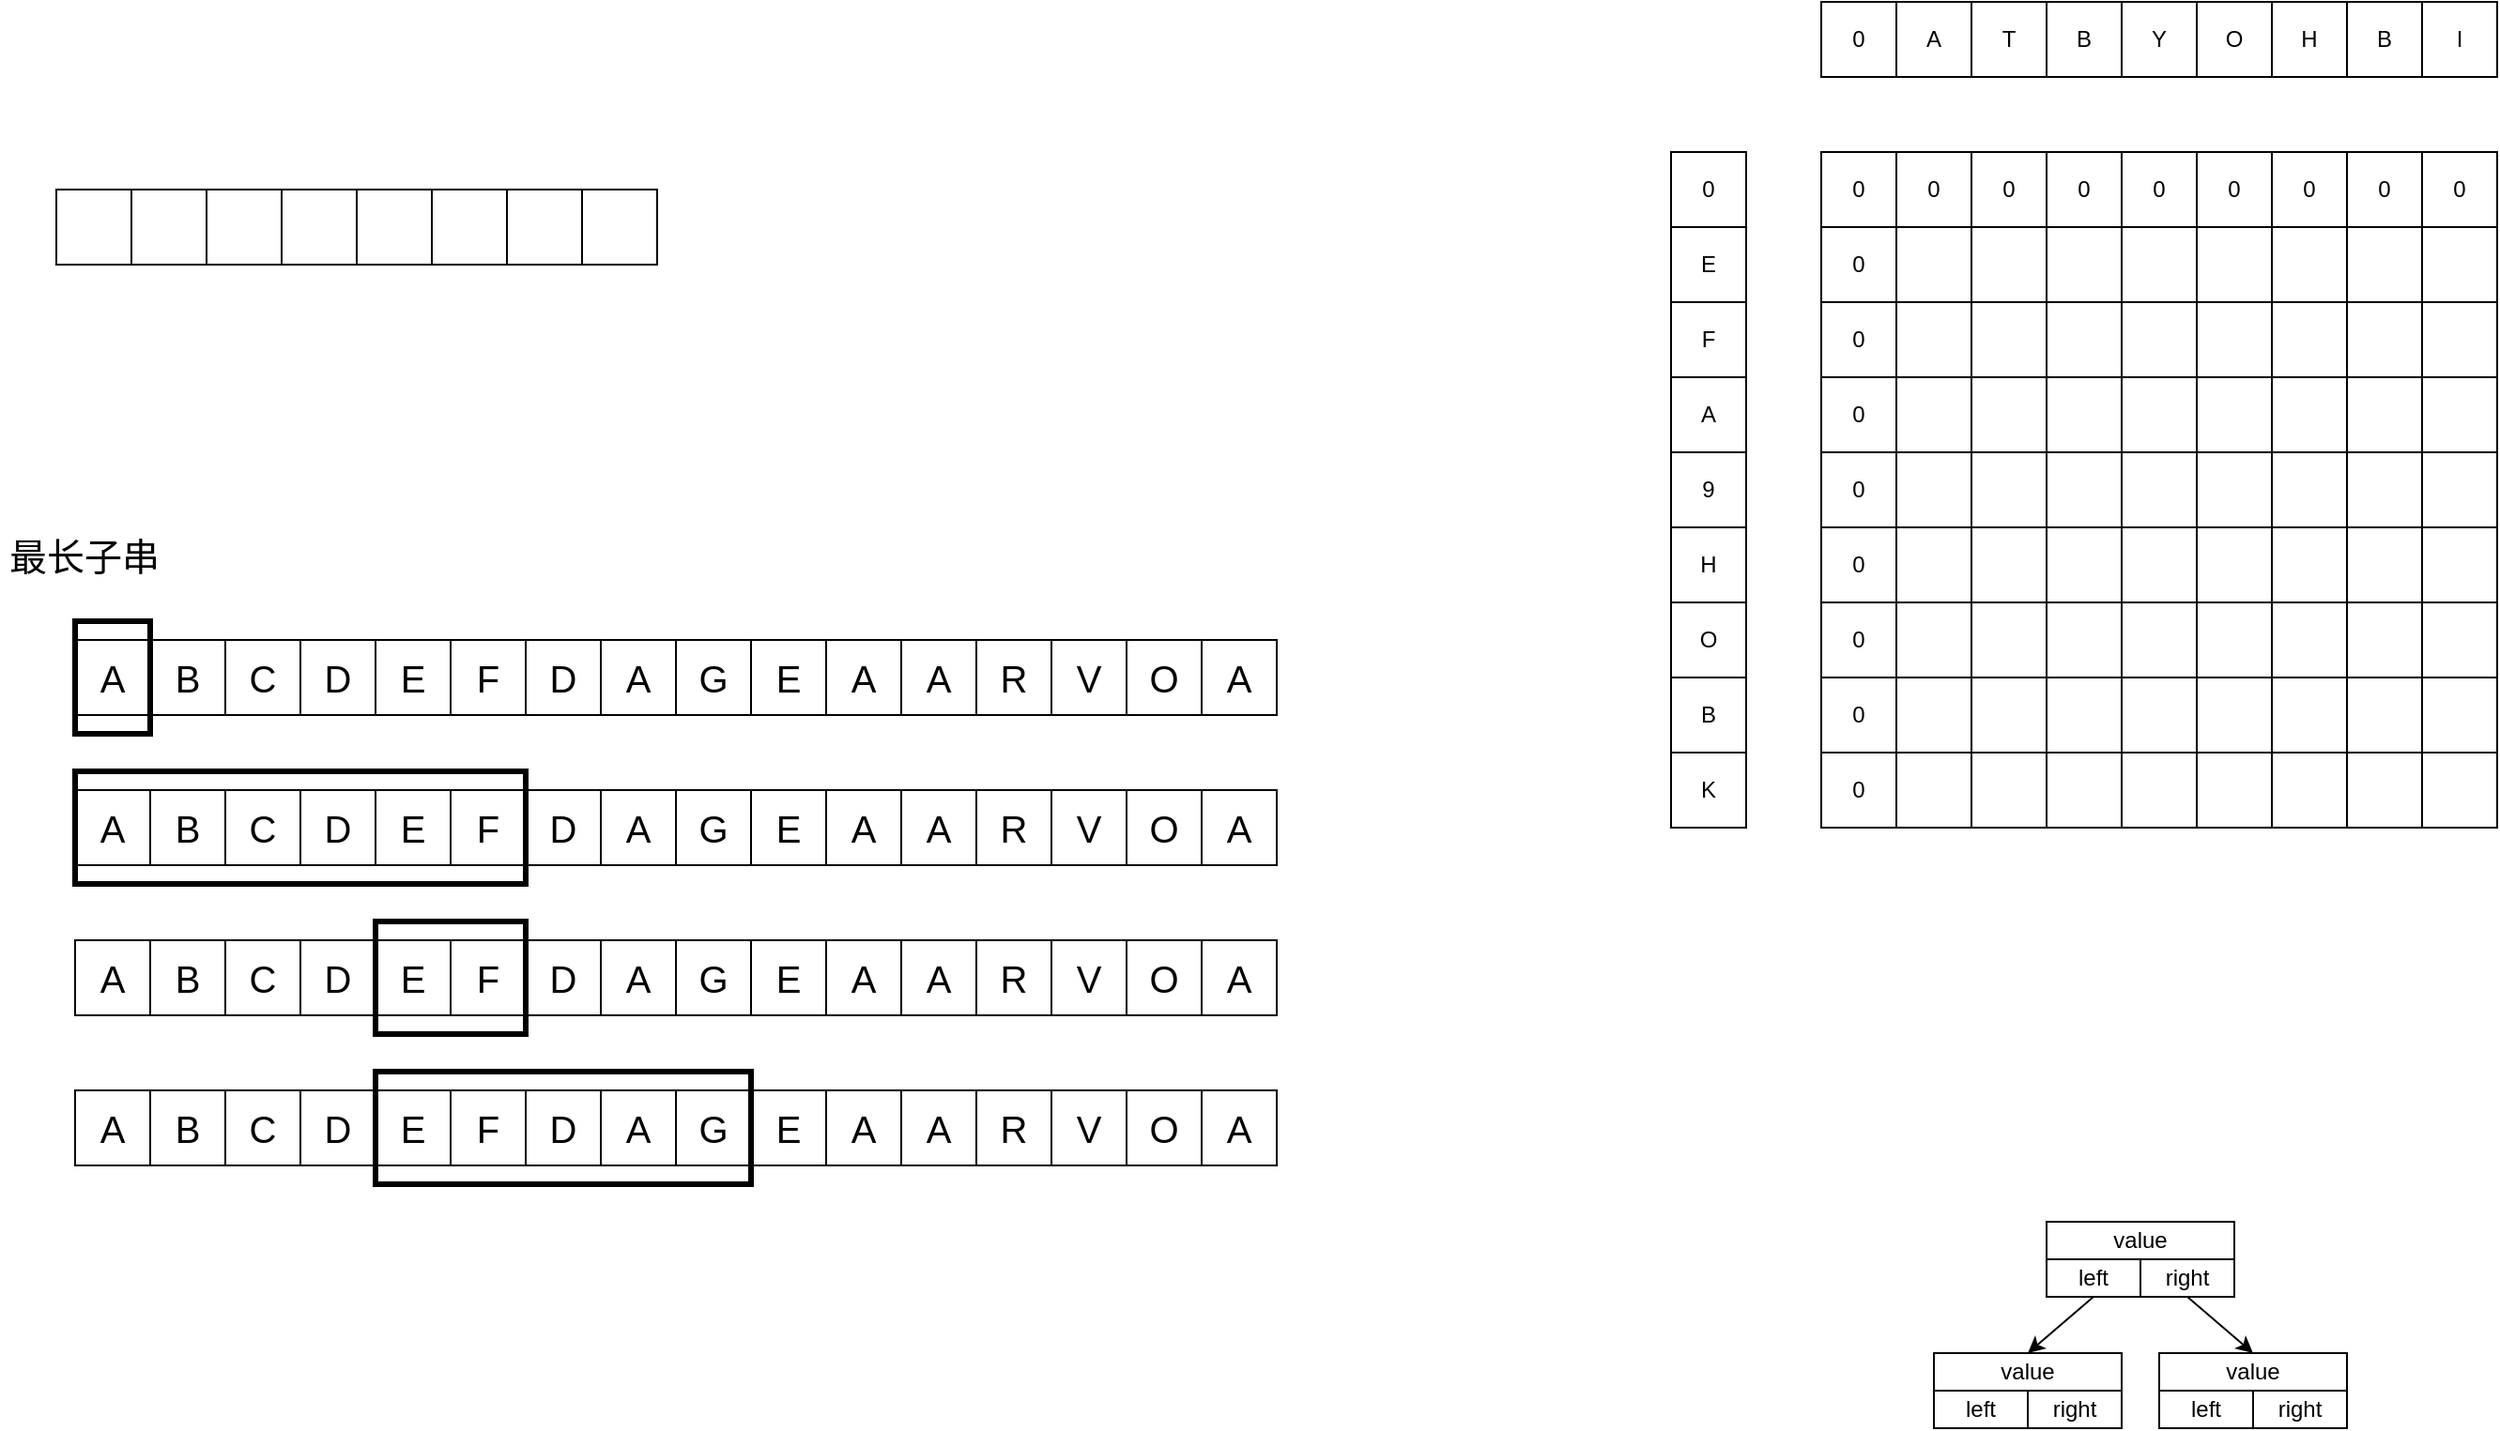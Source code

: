 <mxfile version="26.2.4">
  <diagram name="第 1 页" id="3titgzVjiqhGqrw3cSma">
    <mxGraphModel dx="347" dy="461" grid="1" gridSize="10" guides="1" tooltips="1" connect="1" arrows="1" fold="1" page="1" pageScale="1" pageWidth="827" pageHeight="1169" math="0" shadow="0">
      <root>
        <mxCell id="0" />
        <mxCell id="1" parent="0" />
        <mxCell id="JuDqGbbSawKdHC7prrvu-1" value="" style="rounded=0;whiteSpace=wrap;html=1;" parent="1" vertex="1">
          <mxGeometry x="80" y="200" width="40" height="40" as="geometry" />
        </mxCell>
        <mxCell id="JuDqGbbSawKdHC7prrvu-2" value="" style="rounded=0;whiteSpace=wrap;html=1;" parent="1" vertex="1">
          <mxGeometry x="120" y="200" width="40" height="40" as="geometry" />
        </mxCell>
        <mxCell id="JuDqGbbSawKdHC7prrvu-5" value="" style="rounded=0;whiteSpace=wrap;html=1;" parent="1" vertex="1">
          <mxGeometry x="160" y="200" width="40" height="40" as="geometry" />
        </mxCell>
        <mxCell id="JuDqGbbSawKdHC7prrvu-6" value="" style="rounded=0;whiteSpace=wrap;html=1;" parent="1" vertex="1">
          <mxGeometry x="200" y="200" width="40" height="40" as="geometry" />
        </mxCell>
        <mxCell id="JuDqGbbSawKdHC7prrvu-7" value="" style="rounded=0;whiteSpace=wrap;html=1;" parent="1" vertex="1">
          <mxGeometry x="240" y="200" width="40" height="40" as="geometry" />
        </mxCell>
        <mxCell id="JuDqGbbSawKdHC7prrvu-8" value="" style="rounded=0;whiteSpace=wrap;html=1;" parent="1" vertex="1">
          <mxGeometry x="280" y="200" width="40" height="40" as="geometry" />
        </mxCell>
        <mxCell id="JuDqGbbSawKdHC7prrvu-9" value="" style="rounded=0;whiteSpace=wrap;html=1;" parent="1" vertex="1">
          <mxGeometry x="320" y="200" width="40" height="40" as="geometry" />
        </mxCell>
        <mxCell id="JuDqGbbSawKdHC7prrvu-10" value="" style="rounded=0;whiteSpace=wrap;html=1;" parent="1" vertex="1">
          <mxGeometry x="360" y="200" width="40" height="40" as="geometry" />
        </mxCell>
        <mxCell id="JuDqGbbSawKdHC7prrvu-12" value="&lt;font style=&quot;font-size: 20px;&quot;&gt;A&lt;/font&gt;" style="rounded=0;whiteSpace=wrap;html=1;" parent="1" vertex="1">
          <mxGeometry x="90" y="440" width="40" height="40" as="geometry" />
        </mxCell>
        <mxCell id="JuDqGbbSawKdHC7prrvu-20" value="&lt;font style=&quot;font-size: 20px;&quot;&gt;最长子串&lt;/font&gt;" style="text;html=1;align=center;verticalAlign=middle;whiteSpace=wrap;rounded=0;" parent="1" vertex="1">
          <mxGeometry x="50" y="380" width="90" height="30" as="geometry" />
        </mxCell>
        <mxCell id="JuDqGbbSawKdHC7prrvu-21" value="&lt;font style=&quot;font-size: 20px;&quot;&gt;B&lt;/font&gt;" style="rounded=0;whiteSpace=wrap;html=1;" parent="1" vertex="1">
          <mxGeometry x="130" y="440" width="40" height="40" as="geometry" />
        </mxCell>
        <mxCell id="JuDqGbbSawKdHC7prrvu-22" value="&lt;font style=&quot;font-size: 20px;&quot;&gt;C&lt;/font&gt;" style="rounded=0;whiteSpace=wrap;html=1;" parent="1" vertex="1">
          <mxGeometry x="170" y="440" width="40" height="40" as="geometry" />
        </mxCell>
        <mxCell id="JuDqGbbSawKdHC7prrvu-23" value="&lt;font style=&quot;font-size: 20px;&quot;&gt;D&lt;/font&gt;" style="rounded=0;whiteSpace=wrap;html=1;" parent="1" vertex="1">
          <mxGeometry x="210" y="440" width="40" height="40" as="geometry" />
        </mxCell>
        <mxCell id="JuDqGbbSawKdHC7prrvu-24" value="&lt;font style=&quot;font-size: 20px;&quot;&gt;E&lt;/font&gt;" style="rounded=0;whiteSpace=wrap;html=1;" parent="1" vertex="1">
          <mxGeometry x="250" y="440" width="40" height="40" as="geometry" />
        </mxCell>
        <mxCell id="JuDqGbbSawKdHC7prrvu-25" value="&lt;font style=&quot;font-size: 20px;&quot;&gt;F&lt;/font&gt;" style="rounded=0;whiteSpace=wrap;html=1;" parent="1" vertex="1">
          <mxGeometry x="290" y="440" width="40" height="40" as="geometry" />
        </mxCell>
        <mxCell id="JuDqGbbSawKdHC7prrvu-26" value="&lt;font style=&quot;font-size: 20px;&quot;&gt;D&lt;/font&gt;" style="rounded=0;whiteSpace=wrap;html=1;" parent="1" vertex="1">
          <mxGeometry x="330" y="440" width="40" height="40" as="geometry" />
        </mxCell>
        <mxCell id="JuDqGbbSawKdHC7prrvu-27" value="&lt;font style=&quot;font-size: 20px;&quot;&gt;A&lt;/font&gt;" style="rounded=0;whiteSpace=wrap;html=1;" parent="1" vertex="1">
          <mxGeometry x="370" y="440" width="40" height="40" as="geometry" />
        </mxCell>
        <mxCell id="JuDqGbbSawKdHC7prrvu-28" value="&lt;font style=&quot;font-size: 20px;&quot;&gt;G&lt;/font&gt;" style="rounded=0;whiteSpace=wrap;html=1;" parent="1" vertex="1">
          <mxGeometry x="410" y="440" width="40" height="40" as="geometry" />
        </mxCell>
        <mxCell id="JuDqGbbSawKdHC7prrvu-29" value="&lt;font style=&quot;font-size: 20px;&quot;&gt;E&lt;/font&gt;" style="rounded=0;whiteSpace=wrap;html=1;" parent="1" vertex="1">
          <mxGeometry x="450" y="440" width="40" height="40" as="geometry" />
        </mxCell>
        <mxCell id="JuDqGbbSawKdHC7prrvu-30" value="&lt;font style=&quot;font-size: 20px;&quot;&gt;A&lt;/font&gt;" style="rounded=0;whiteSpace=wrap;html=1;" parent="1" vertex="1">
          <mxGeometry x="490" y="440" width="40" height="40" as="geometry" />
        </mxCell>
        <mxCell id="JuDqGbbSawKdHC7prrvu-31" value="&lt;font style=&quot;font-size: 20px;&quot;&gt;A&lt;/font&gt;" style="rounded=0;whiteSpace=wrap;html=1;" parent="1" vertex="1">
          <mxGeometry x="530" y="440" width="40" height="40" as="geometry" />
        </mxCell>
        <mxCell id="JuDqGbbSawKdHC7prrvu-32" value="&lt;font style=&quot;font-size: 20px;&quot;&gt;R&lt;/font&gt;" style="rounded=0;whiteSpace=wrap;html=1;" parent="1" vertex="1">
          <mxGeometry x="570" y="440" width="40" height="40" as="geometry" />
        </mxCell>
        <mxCell id="JuDqGbbSawKdHC7prrvu-33" value="&lt;font style=&quot;font-size: 20px;&quot;&gt;V&lt;/font&gt;" style="rounded=0;whiteSpace=wrap;html=1;" parent="1" vertex="1">
          <mxGeometry x="610" y="440" width="40" height="40" as="geometry" />
        </mxCell>
        <mxCell id="JuDqGbbSawKdHC7prrvu-34" value="&lt;font style=&quot;font-size: 20px;&quot;&gt;O&lt;/font&gt;" style="rounded=0;whiteSpace=wrap;html=1;" parent="1" vertex="1">
          <mxGeometry x="650" y="440" width="40" height="40" as="geometry" />
        </mxCell>
        <mxCell id="JuDqGbbSawKdHC7prrvu-35" value="&lt;font style=&quot;font-size: 20px;&quot;&gt;A&lt;/font&gt;" style="rounded=0;whiteSpace=wrap;html=1;" parent="1" vertex="1">
          <mxGeometry x="690" y="440" width="40" height="40" as="geometry" />
        </mxCell>
        <mxCell id="JuDqGbbSawKdHC7prrvu-11" value="" style="rounded=0;whiteSpace=wrap;html=1;fillColor=none;strokeWidth=3;" parent="1" vertex="1">
          <mxGeometry x="90" y="430" width="40" height="60" as="geometry" />
        </mxCell>
        <mxCell id="JuDqGbbSawKdHC7prrvu-53" value="&lt;font style=&quot;font-size: 20px;&quot;&gt;A&lt;/font&gt;" style="rounded=0;whiteSpace=wrap;html=1;" parent="1" vertex="1">
          <mxGeometry x="90" y="520" width="40" height="40" as="geometry" />
        </mxCell>
        <mxCell id="JuDqGbbSawKdHC7prrvu-54" value="&lt;font style=&quot;font-size: 20px;&quot;&gt;B&lt;/font&gt;" style="rounded=0;whiteSpace=wrap;html=1;" parent="1" vertex="1">
          <mxGeometry x="130" y="520" width="40" height="40" as="geometry" />
        </mxCell>
        <mxCell id="JuDqGbbSawKdHC7prrvu-55" value="&lt;font style=&quot;font-size: 20px;&quot;&gt;C&lt;/font&gt;" style="rounded=0;whiteSpace=wrap;html=1;" parent="1" vertex="1">
          <mxGeometry x="170" y="520" width="40" height="40" as="geometry" />
        </mxCell>
        <mxCell id="JuDqGbbSawKdHC7prrvu-56" value="&lt;font style=&quot;font-size: 20px;&quot;&gt;D&lt;/font&gt;" style="rounded=0;whiteSpace=wrap;html=1;" parent="1" vertex="1">
          <mxGeometry x="210" y="520" width="40" height="40" as="geometry" />
        </mxCell>
        <mxCell id="JuDqGbbSawKdHC7prrvu-57" value="&lt;font style=&quot;font-size: 20px;&quot;&gt;E&lt;/font&gt;" style="rounded=0;whiteSpace=wrap;html=1;" parent="1" vertex="1">
          <mxGeometry x="250" y="520" width="40" height="40" as="geometry" />
        </mxCell>
        <mxCell id="JuDqGbbSawKdHC7prrvu-58" value="&lt;font style=&quot;font-size: 20px;&quot;&gt;F&lt;/font&gt;" style="rounded=0;whiteSpace=wrap;html=1;" parent="1" vertex="1">
          <mxGeometry x="290" y="520" width="40" height="40" as="geometry" />
        </mxCell>
        <mxCell id="JuDqGbbSawKdHC7prrvu-59" value="&lt;font style=&quot;font-size: 20px;&quot;&gt;D&lt;/font&gt;" style="rounded=0;whiteSpace=wrap;html=1;" parent="1" vertex="1">
          <mxGeometry x="330" y="520" width="40" height="40" as="geometry" />
        </mxCell>
        <mxCell id="JuDqGbbSawKdHC7prrvu-60" value="&lt;font style=&quot;font-size: 20px;&quot;&gt;A&lt;/font&gt;" style="rounded=0;whiteSpace=wrap;html=1;" parent="1" vertex="1">
          <mxGeometry x="370" y="520" width="40" height="40" as="geometry" />
        </mxCell>
        <mxCell id="JuDqGbbSawKdHC7prrvu-61" value="&lt;font style=&quot;font-size: 20px;&quot;&gt;G&lt;/font&gt;" style="rounded=0;whiteSpace=wrap;html=1;" parent="1" vertex="1">
          <mxGeometry x="410" y="520" width="40" height="40" as="geometry" />
        </mxCell>
        <mxCell id="JuDqGbbSawKdHC7prrvu-62" value="&lt;font style=&quot;font-size: 20px;&quot;&gt;E&lt;/font&gt;" style="rounded=0;whiteSpace=wrap;html=1;" parent="1" vertex="1">
          <mxGeometry x="450" y="520" width="40" height="40" as="geometry" />
        </mxCell>
        <mxCell id="JuDqGbbSawKdHC7prrvu-63" value="&lt;font style=&quot;font-size: 20px;&quot;&gt;A&lt;/font&gt;" style="rounded=0;whiteSpace=wrap;html=1;" parent="1" vertex="1">
          <mxGeometry x="490" y="520" width="40" height="40" as="geometry" />
        </mxCell>
        <mxCell id="JuDqGbbSawKdHC7prrvu-64" value="&lt;font style=&quot;font-size: 20px;&quot;&gt;A&lt;/font&gt;" style="rounded=0;whiteSpace=wrap;html=1;" parent="1" vertex="1">
          <mxGeometry x="530" y="520" width="40" height="40" as="geometry" />
        </mxCell>
        <mxCell id="JuDqGbbSawKdHC7prrvu-65" value="&lt;font style=&quot;font-size: 20px;&quot;&gt;R&lt;/font&gt;" style="rounded=0;whiteSpace=wrap;html=1;" parent="1" vertex="1">
          <mxGeometry x="570" y="520" width="40" height="40" as="geometry" />
        </mxCell>
        <mxCell id="JuDqGbbSawKdHC7prrvu-66" value="&lt;font style=&quot;font-size: 20px;&quot;&gt;V&lt;/font&gt;" style="rounded=0;whiteSpace=wrap;html=1;" parent="1" vertex="1">
          <mxGeometry x="610" y="520" width="40" height="40" as="geometry" />
        </mxCell>
        <mxCell id="JuDqGbbSawKdHC7prrvu-67" value="&lt;font style=&quot;font-size: 20px;&quot;&gt;O&lt;/font&gt;" style="rounded=0;whiteSpace=wrap;html=1;" parent="1" vertex="1">
          <mxGeometry x="650" y="520" width="40" height="40" as="geometry" />
        </mxCell>
        <mxCell id="JuDqGbbSawKdHC7prrvu-68" value="&lt;font style=&quot;font-size: 20px;&quot;&gt;A&lt;/font&gt;" style="rounded=0;whiteSpace=wrap;html=1;" parent="1" vertex="1">
          <mxGeometry x="690" y="520" width="40" height="40" as="geometry" />
        </mxCell>
        <mxCell id="JuDqGbbSawKdHC7prrvu-69" value="" style="rounded=0;whiteSpace=wrap;html=1;fillColor=none;strokeWidth=3;" parent="1" vertex="1">
          <mxGeometry x="90" y="510" width="240" height="60" as="geometry" />
        </mxCell>
        <mxCell id="JuDqGbbSawKdHC7prrvu-71" value="&lt;font style=&quot;font-size: 20px;&quot;&gt;A&lt;/font&gt;" style="rounded=0;whiteSpace=wrap;html=1;" parent="1" vertex="1">
          <mxGeometry x="90" y="600" width="40" height="40" as="geometry" />
        </mxCell>
        <mxCell id="JuDqGbbSawKdHC7prrvu-72" value="&lt;font style=&quot;font-size: 20px;&quot;&gt;B&lt;/font&gt;" style="rounded=0;whiteSpace=wrap;html=1;" parent="1" vertex="1">
          <mxGeometry x="130" y="600" width="40" height="40" as="geometry" />
        </mxCell>
        <mxCell id="JuDqGbbSawKdHC7prrvu-73" value="&lt;font style=&quot;font-size: 20px;&quot;&gt;C&lt;/font&gt;" style="rounded=0;whiteSpace=wrap;html=1;" parent="1" vertex="1">
          <mxGeometry x="170" y="600" width="40" height="40" as="geometry" />
        </mxCell>
        <mxCell id="JuDqGbbSawKdHC7prrvu-74" value="&lt;font style=&quot;font-size: 20px;&quot;&gt;D&lt;/font&gt;" style="rounded=0;whiteSpace=wrap;html=1;" parent="1" vertex="1">
          <mxGeometry x="210" y="600" width="40" height="40" as="geometry" />
        </mxCell>
        <mxCell id="JuDqGbbSawKdHC7prrvu-75" value="&lt;font style=&quot;font-size: 20px;&quot;&gt;E&lt;/font&gt;" style="rounded=0;whiteSpace=wrap;html=1;" parent="1" vertex="1">
          <mxGeometry x="250" y="600" width="40" height="40" as="geometry" />
        </mxCell>
        <mxCell id="JuDqGbbSawKdHC7prrvu-76" value="&lt;font style=&quot;font-size: 20px;&quot;&gt;F&lt;/font&gt;" style="rounded=0;whiteSpace=wrap;html=1;" parent="1" vertex="1">
          <mxGeometry x="290" y="600" width="40" height="40" as="geometry" />
        </mxCell>
        <mxCell id="JuDqGbbSawKdHC7prrvu-77" value="&lt;font style=&quot;font-size: 20px;&quot;&gt;D&lt;/font&gt;" style="rounded=0;whiteSpace=wrap;html=1;" parent="1" vertex="1">
          <mxGeometry x="330" y="600" width="40" height="40" as="geometry" />
        </mxCell>
        <mxCell id="JuDqGbbSawKdHC7prrvu-78" value="&lt;font style=&quot;font-size: 20px;&quot;&gt;A&lt;/font&gt;" style="rounded=0;whiteSpace=wrap;html=1;" parent="1" vertex="1">
          <mxGeometry x="370" y="600" width="40" height="40" as="geometry" />
        </mxCell>
        <mxCell id="JuDqGbbSawKdHC7prrvu-79" value="&lt;font style=&quot;font-size: 20px;&quot;&gt;G&lt;/font&gt;" style="rounded=0;whiteSpace=wrap;html=1;" parent="1" vertex="1">
          <mxGeometry x="410" y="600" width="40" height="40" as="geometry" />
        </mxCell>
        <mxCell id="JuDqGbbSawKdHC7prrvu-80" value="&lt;font style=&quot;font-size: 20px;&quot;&gt;E&lt;/font&gt;" style="rounded=0;whiteSpace=wrap;html=1;" parent="1" vertex="1">
          <mxGeometry x="450" y="600" width="40" height="40" as="geometry" />
        </mxCell>
        <mxCell id="JuDqGbbSawKdHC7prrvu-81" value="&lt;font style=&quot;font-size: 20px;&quot;&gt;A&lt;/font&gt;" style="rounded=0;whiteSpace=wrap;html=1;" parent="1" vertex="1">
          <mxGeometry x="490" y="600" width="40" height="40" as="geometry" />
        </mxCell>
        <mxCell id="JuDqGbbSawKdHC7prrvu-82" value="&lt;font style=&quot;font-size: 20px;&quot;&gt;A&lt;/font&gt;" style="rounded=0;whiteSpace=wrap;html=1;" parent="1" vertex="1">
          <mxGeometry x="530" y="600" width="40" height="40" as="geometry" />
        </mxCell>
        <mxCell id="JuDqGbbSawKdHC7prrvu-83" value="&lt;font style=&quot;font-size: 20px;&quot;&gt;R&lt;/font&gt;" style="rounded=0;whiteSpace=wrap;html=1;" parent="1" vertex="1">
          <mxGeometry x="570" y="600" width="40" height="40" as="geometry" />
        </mxCell>
        <mxCell id="JuDqGbbSawKdHC7prrvu-84" value="&lt;font style=&quot;font-size: 20px;&quot;&gt;V&lt;/font&gt;" style="rounded=0;whiteSpace=wrap;html=1;" parent="1" vertex="1">
          <mxGeometry x="610" y="600" width="40" height="40" as="geometry" />
        </mxCell>
        <mxCell id="JuDqGbbSawKdHC7prrvu-85" value="&lt;font style=&quot;font-size: 20px;&quot;&gt;O&lt;/font&gt;" style="rounded=0;whiteSpace=wrap;html=1;" parent="1" vertex="1">
          <mxGeometry x="650" y="600" width="40" height="40" as="geometry" />
        </mxCell>
        <mxCell id="JuDqGbbSawKdHC7prrvu-86" value="&lt;font style=&quot;font-size: 20px;&quot;&gt;A&lt;/font&gt;" style="rounded=0;whiteSpace=wrap;html=1;" parent="1" vertex="1">
          <mxGeometry x="690" y="600" width="40" height="40" as="geometry" />
        </mxCell>
        <mxCell id="JuDqGbbSawKdHC7prrvu-87" value="" style="rounded=0;whiteSpace=wrap;html=1;fillColor=none;strokeWidth=3;" parent="1" vertex="1">
          <mxGeometry x="250" y="590" width="80" height="60" as="geometry" />
        </mxCell>
        <mxCell id="JuDqGbbSawKdHC7prrvu-88" value="&lt;font style=&quot;font-size: 20px;&quot;&gt;A&lt;/font&gt;" style="rounded=0;whiteSpace=wrap;html=1;" parent="1" vertex="1">
          <mxGeometry x="90" y="680" width="40" height="40" as="geometry" />
        </mxCell>
        <mxCell id="JuDqGbbSawKdHC7prrvu-89" value="&lt;font style=&quot;font-size: 20px;&quot;&gt;B&lt;/font&gt;" style="rounded=0;whiteSpace=wrap;html=1;" parent="1" vertex="1">
          <mxGeometry x="130" y="680" width="40" height="40" as="geometry" />
        </mxCell>
        <mxCell id="JuDqGbbSawKdHC7prrvu-90" value="&lt;font style=&quot;font-size: 20px;&quot;&gt;C&lt;/font&gt;" style="rounded=0;whiteSpace=wrap;html=1;" parent="1" vertex="1">
          <mxGeometry x="170" y="680" width="40" height="40" as="geometry" />
        </mxCell>
        <mxCell id="JuDqGbbSawKdHC7prrvu-91" value="&lt;font style=&quot;font-size: 20px;&quot;&gt;D&lt;/font&gt;" style="rounded=0;whiteSpace=wrap;html=1;" parent="1" vertex="1">
          <mxGeometry x="210" y="680" width="40" height="40" as="geometry" />
        </mxCell>
        <mxCell id="JuDqGbbSawKdHC7prrvu-92" value="&lt;font style=&quot;font-size: 20px;&quot;&gt;E&lt;/font&gt;" style="rounded=0;whiteSpace=wrap;html=1;" parent="1" vertex="1">
          <mxGeometry x="250" y="680" width="40" height="40" as="geometry" />
        </mxCell>
        <mxCell id="JuDqGbbSawKdHC7prrvu-93" value="&lt;font style=&quot;font-size: 20px;&quot;&gt;F&lt;/font&gt;" style="rounded=0;whiteSpace=wrap;html=1;" parent="1" vertex="1">
          <mxGeometry x="290" y="680" width="40" height="40" as="geometry" />
        </mxCell>
        <mxCell id="JuDqGbbSawKdHC7prrvu-94" value="&lt;font style=&quot;font-size: 20px;&quot;&gt;D&lt;/font&gt;" style="rounded=0;whiteSpace=wrap;html=1;" parent="1" vertex="1">
          <mxGeometry x="330" y="680" width="40" height="40" as="geometry" />
        </mxCell>
        <mxCell id="JuDqGbbSawKdHC7prrvu-95" value="&lt;font style=&quot;font-size: 20px;&quot;&gt;A&lt;/font&gt;" style="rounded=0;whiteSpace=wrap;html=1;" parent="1" vertex="1">
          <mxGeometry x="370" y="680" width="40" height="40" as="geometry" />
        </mxCell>
        <mxCell id="JuDqGbbSawKdHC7prrvu-96" value="&lt;font style=&quot;font-size: 20px;&quot;&gt;G&lt;/font&gt;" style="rounded=0;whiteSpace=wrap;html=1;" parent="1" vertex="1">
          <mxGeometry x="410" y="680" width="40" height="40" as="geometry" />
        </mxCell>
        <mxCell id="JuDqGbbSawKdHC7prrvu-97" value="&lt;font style=&quot;font-size: 20px;&quot;&gt;E&lt;/font&gt;" style="rounded=0;whiteSpace=wrap;html=1;" parent="1" vertex="1">
          <mxGeometry x="450" y="680" width="40" height="40" as="geometry" />
        </mxCell>
        <mxCell id="JuDqGbbSawKdHC7prrvu-98" value="&lt;font style=&quot;font-size: 20px;&quot;&gt;A&lt;/font&gt;" style="rounded=0;whiteSpace=wrap;html=1;" parent="1" vertex="1">
          <mxGeometry x="490" y="680" width="40" height="40" as="geometry" />
        </mxCell>
        <mxCell id="JuDqGbbSawKdHC7prrvu-99" value="&lt;font style=&quot;font-size: 20px;&quot;&gt;A&lt;/font&gt;" style="rounded=0;whiteSpace=wrap;html=1;" parent="1" vertex="1">
          <mxGeometry x="530" y="680" width="40" height="40" as="geometry" />
        </mxCell>
        <mxCell id="JuDqGbbSawKdHC7prrvu-100" value="&lt;font style=&quot;font-size: 20px;&quot;&gt;R&lt;/font&gt;" style="rounded=0;whiteSpace=wrap;html=1;" parent="1" vertex="1">
          <mxGeometry x="570" y="680" width="40" height="40" as="geometry" />
        </mxCell>
        <mxCell id="JuDqGbbSawKdHC7prrvu-101" value="&lt;font style=&quot;font-size: 20px;&quot;&gt;V&lt;/font&gt;" style="rounded=0;whiteSpace=wrap;html=1;" parent="1" vertex="1">
          <mxGeometry x="610" y="680" width="40" height="40" as="geometry" />
        </mxCell>
        <mxCell id="JuDqGbbSawKdHC7prrvu-102" value="&lt;font style=&quot;font-size: 20px;&quot;&gt;O&lt;/font&gt;" style="rounded=0;whiteSpace=wrap;html=1;" parent="1" vertex="1">
          <mxGeometry x="650" y="680" width="40" height="40" as="geometry" />
        </mxCell>
        <mxCell id="JuDqGbbSawKdHC7prrvu-103" value="&lt;font style=&quot;font-size: 20px;&quot;&gt;A&lt;/font&gt;" style="rounded=0;whiteSpace=wrap;html=1;" parent="1" vertex="1">
          <mxGeometry x="690" y="680" width="40" height="40" as="geometry" />
        </mxCell>
        <mxCell id="JuDqGbbSawKdHC7prrvu-104" value="" style="rounded=0;whiteSpace=wrap;html=1;fillColor=none;strokeWidth=3;" parent="1" vertex="1">
          <mxGeometry x="250" y="670" width="200" height="60" as="geometry" />
        </mxCell>
        <mxCell id="JuDqGbbSawKdHC7prrvu-105" value="0" style="rounded=0;whiteSpace=wrap;html=1;" parent="1" vertex="1">
          <mxGeometry x="1020" y="180" width="40" height="40" as="geometry" />
        </mxCell>
        <mxCell id="JuDqGbbSawKdHC7prrvu-106" value="0" style="rounded=0;whiteSpace=wrap;html=1;" parent="1" vertex="1">
          <mxGeometry x="1060" y="180" width="40" height="40" as="geometry" />
        </mxCell>
        <mxCell id="JuDqGbbSawKdHC7prrvu-107" value="0" style="rounded=0;whiteSpace=wrap;html=1;" parent="1" vertex="1">
          <mxGeometry x="1100" y="180" width="40" height="40" as="geometry" />
        </mxCell>
        <mxCell id="JuDqGbbSawKdHC7prrvu-108" value="0" style="rounded=0;whiteSpace=wrap;html=1;" parent="1" vertex="1">
          <mxGeometry x="1140" y="180" width="40" height="40" as="geometry" />
        </mxCell>
        <mxCell id="JuDqGbbSawKdHC7prrvu-109" value="0" style="rounded=0;whiteSpace=wrap;html=1;" parent="1" vertex="1">
          <mxGeometry x="1180" y="180" width="40" height="40" as="geometry" />
        </mxCell>
        <mxCell id="JuDqGbbSawKdHC7prrvu-110" value="0" style="rounded=0;whiteSpace=wrap;html=1;" parent="1" vertex="1">
          <mxGeometry x="1220" y="180" width="40" height="40" as="geometry" />
        </mxCell>
        <mxCell id="JuDqGbbSawKdHC7prrvu-111" value="0" style="rounded=0;whiteSpace=wrap;html=1;" parent="1" vertex="1">
          <mxGeometry x="1260" y="180" width="40" height="40" as="geometry" />
        </mxCell>
        <mxCell id="JuDqGbbSawKdHC7prrvu-112" value="0" style="rounded=0;whiteSpace=wrap;html=1;" parent="1" vertex="1">
          <mxGeometry x="1300" y="180" width="40" height="40" as="geometry" />
        </mxCell>
        <mxCell id="JuDqGbbSawKdHC7prrvu-113" value="0" style="rounded=0;whiteSpace=wrap;html=1;" parent="1" vertex="1">
          <mxGeometry x="1020" y="220" width="40" height="40" as="geometry" />
        </mxCell>
        <mxCell id="JuDqGbbSawKdHC7prrvu-114" value="" style="rounded=0;whiteSpace=wrap;html=1;" parent="1" vertex="1">
          <mxGeometry x="1060" y="220" width="40" height="40" as="geometry" />
        </mxCell>
        <mxCell id="JuDqGbbSawKdHC7prrvu-115" value="" style="rounded=0;whiteSpace=wrap;html=1;" parent="1" vertex="1">
          <mxGeometry x="1100" y="220" width="40" height="40" as="geometry" />
        </mxCell>
        <mxCell id="JuDqGbbSawKdHC7prrvu-116" value="" style="rounded=0;whiteSpace=wrap;html=1;" parent="1" vertex="1">
          <mxGeometry x="1140" y="220" width="40" height="40" as="geometry" />
        </mxCell>
        <mxCell id="JuDqGbbSawKdHC7prrvu-117" value="" style="rounded=0;whiteSpace=wrap;html=1;" parent="1" vertex="1">
          <mxGeometry x="1180" y="220" width="40" height="40" as="geometry" />
        </mxCell>
        <mxCell id="JuDqGbbSawKdHC7prrvu-118" value="" style="rounded=0;whiteSpace=wrap;html=1;" parent="1" vertex="1">
          <mxGeometry x="1220" y="220" width="40" height="40" as="geometry" />
        </mxCell>
        <mxCell id="JuDqGbbSawKdHC7prrvu-119" value="" style="rounded=0;whiteSpace=wrap;html=1;" parent="1" vertex="1">
          <mxGeometry x="1260" y="220" width="40" height="40" as="geometry" />
        </mxCell>
        <mxCell id="JuDqGbbSawKdHC7prrvu-120" value="" style="rounded=0;whiteSpace=wrap;html=1;" parent="1" vertex="1">
          <mxGeometry x="1300" y="220" width="40" height="40" as="geometry" />
        </mxCell>
        <mxCell id="JuDqGbbSawKdHC7prrvu-121" value="0" style="rounded=0;whiteSpace=wrap;html=1;" parent="1" vertex="1">
          <mxGeometry x="1020" y="260" width="40" height="40" as="geometry" />
        </mxCell>
        <mxCell id="JuDqGbbSawKdHC7prrvu-122" value="" style="rounded=0;whiteSpace=wrap;html=1;" parent="1" vertex="1">
          <mxGeometry x="1060" y="260" width="40" height="40" as="geometry" />
        </mxCell>
        <mxCell id="JuDqGbbSawKdHC7prrvu-123" value="" style="rounded=0;whiteSpace=wrap;html=1;" parent="1" vertex="1">
          <mxGeometry x="1100" y="260" width="40" height="40" as="geometry" />
        </mxCell>
        <mxCell id="JuDqGbbSawKdHC7prrvu-124" value="" style="rounded=0;whiteSpace=wrap;html=1;" parent="1" vertex="1">
          <mxGeometry x="1140" y="260" width="40" height="40" as="geometry" />
        </mxCell>
        <mxCell id="JuDqGbbSawKdHC7prrvu-125" value="" style="rounded=0;whiteSpace=wrap;html=1;" parent="1" vertex="1">
          <mxGeometry x="1180" y="260" width="40" height="40" as="geometry" />
        </mxCell>
        <mxCell id="JuDqGbbSawKdHC7prrvu-126" value="" style="rounded=0;whiteSpace=wrap;html=1;" parent="1" vertex="1">
          <mxGeometry x="1220" y="260" width="40" height="40" as="geometry" />
        </mxCell>
        <mxCell id="JuDqGbbSawKdHC7prrvu-127" value="" style="rounded=0;whiteSpace=wrap;html=1;" parent="1" vertex="1">
          <mxGeometry x="1260" y="260" width="40" height="40" as="geometry" />
        </mxCell>
        <mxCell id="JuDqGbbSawKdHC7prrvu-128" value="" style="rounded=0;whiteSpace=wrap;html=1;" parent="1" vertex="1">
          <mxGeometry x="1300" y="260" width="40" height="40" as="geometry" />
        </mxCell>
        <mxCell id="JuDqGbbSawKdHC7prrvu-129" value="0" style="rounded=0;whiteSpace=wrap;html=1;" parent="1" vertex="1">
          <mxGeometry x="1020" y="300" width="40" height="40" as="geometry" />
        </mxCell>
        <mxCell id="JuDqGbbSawKdHC7prrvu-130" value="" style="rounded=0;whiteSpace=wrap;html=1;" parent="1" vertex="1">
          <mxGeometry x="1060" y="300" width="40" height="40" as="geometry" />
        </mxCell>
        <mxCell id="JuDqGbbSawKdHC7prrvu-131" value="" style="rounded=0;whiteSpace=wrap;html=1;" parent="1" vertex="1">
          <mxGeometry x="1100" y="300" width="40" height="40" as="geometry" />
        </mxCell>
        <mxCell id="JuDqGbbSawKdHC7prrvu-132" value="" style="rounded=0;whiteSpace=wrap;html=1;" parent="1" vertex="1">
          <mxGeometry x="1140" y="300" width="40" height="40" as="geometry" />
        </mxCell>
        <mxCell id="JuDqGbbSawKdHC7prrvu-133" value="" style="rounded=0;whiteSpace=wrap;html=1;" parent="1" vertex="1">
          <mxGeometry x="1180" y="300" width="40" height="40" as="geometry" />
        </mxCell>
        <mxCell id="JuDqGbbSawKdHC7prrvu-134" value="" style="rounded=0;whiteSpace=wrap;html=1;" parent="1" vertex="1">
          <mxGeometry x="1220" y="300" width="40" height="40" as="geometry" />
        </mxCell>
        <mxCell id="JuDqGbbSawKdHC7prrvu-135" value="" style="rounded=0;whiteSpace=wrap;html=1;" parent="1" vertex="1">
          <mxGeometry x="1260" y="300" width="40" height="40" as="geometry" />
        </mxCell>
        <mxCell id="JuDqGbbSawKdHC7prrvu-136" value="" style="rounded=0;whiteSpace=wrap;html=1;" parent="1" vertex="1">
          <mxGeometry x="1300" y="300" width="40" height="40" as="geometry" />
        </mxCell>
        <mxCell id="JuDqGbbSawKdHC7prrvu-137" value="0" style="rounded=0;whiteSpace=wrap;html=1;" parent="1" vertex="1">
          <mxGeometry x="1020" y="340" width="40" height="40" as="geometry" />
        </mxCell>
        <mxCell id="JuDqGbbSawKdHC7prrvu-138" value="" style="rounded=0;whiteSpace=wrap;html=1;" parent="1" vertex="1">
          <mxGeometry x="1060" y="340" width="40" height="40" as="geometry" />
        </mxCell>
        <mxCell id="JuDqGbbSawKdHC7prrvu-139" value="" style="rounded=0;whiteSpace=wrap;html=1;" parent="1" vertex="1">
          <mxGeometry x="1100" y="340" width="40" height="40" as="geometry" />
        </mxCell>
        <mxCell id="JuDqGbbSawKdHC7prrvu-140" value="" style="rounded=0;whiteSpace=wrap;html=1;" parent="1" vertex="1">
          <mxGeometry x="1140" y="340" width="40" height="40" as="geometry" />
        </mxCell>
        <mxCell id="JuDqGbbSawKdHC7prrvu-141" value="" style="rounded=0;whiteSpace=wrap;html=1;" parent="1" vertex="1">
          <mxGeometry x="1180" y="340" width="40" height="40" as="geometry" />
        </mxCell>
        <mxCell id="JuDqGbbSawKdHC7prrvu-142" value="" style="rounded=0;whiteSpace=wrap;html=1;" parent="1" vertex="1">
          <mxGeometry x="1220" y="340" width="40" height="40" as="geometry" />
        </mxCell>
        <mxCell id="JuDqGbbSawKdHC7prrvu-143" value="" style="rounded=0;whiteSpace=wrap;html=1;" parent="1" vertex="1">
          <mxGeometry x="1260" y="340" width="40" height="40" as="geometry" />
        </mxCell>
        <mxCell id="JuDqGbbSawKdHC7prrvu-144" value="" style="rounded=0;whiteSpace=wrap;html=1;" parent="1" vertex="1">
          <mxGeometry x="1300" y="340" width="40" height="40" as="geometry" />
        </mxCell>
        <mxCell id="JuDqGbbSawKdHC7prrvu-145" value="0" style="rounded=0;whiteSpace=wrap;html=1;" parent="1" vertex="1">
          <mxGeometry x="1020" y="380" width="40" height="40" as="geometry" />
        </mxCell>
        <mxCell id="JuDqGbbSawKdHC7prrvu-146" value="" style="rounded=0;whiteSpace=wrap;html=1;" parent="1" vertex="1">
          <mxGeometry x="1060" y="380" width="40" height="40" as="geometry" />
        </mxCell>
        <mxCell id="JuDqGbbSawKdHC7prrvu-147" value="" style="rounded=0;whiteSpace=wrap;html=1;" parent="1" vertex="1">
          <mxGeometry x="1100" y="380" width="40" height="40" as="geometry" />
        </mxCell>
        <mxCell id="JuDqGbbSawKdHC7prrvu-148" value="" style="rounded=0;whiteSpace=wrap;html=1;" parent="1" vertex="1">
          <mxGeometry x="1140" y="380" width="40" height="40" as="geometry" />
        </mxCell>
        <mxCell id="JuDqGbbSawKdHC7prrvu-149" value="" style="rounded=0;whiteSpace=wrap;html=1;" parent="1" vertex="1">
          <mxGeometry x="1180" y="380" width="40" height="40" as="geometry" />
        </mxCell>
        <mxCell id="JuDqGbbSawKdHC7prrvu-150" value="" style="rounded=0;whiteSpace=wrap;html=1;" parent="1" vertex="1">
          <mxGeometry x="1220" y="380" width="40" height="40" as="geometry" />
        </mxCell>
        <mxCell id="JuDqGbbSawKdHC7prrvu-151" value="" style="rounded=0;whiteSpace=wrap;html=1;" parent="1" vertex="1">
          <mxGeometry x="1260" y="380" width="40" height="40" as="geometry" />
        </mxCell>
        <mxCell id="JuDqGbbSawKdHC7prrvu-152" value="" style="rounded=0;whiteSpace=wrap;html=1;" parent="1" vertex="1">
          <mxGeometry x="1300" y="380" width="40" height="40" as="geometry" />
        </mxCell>
        <mxCell id="JuDqGbbSawKdHC7prrvu-153" value="0" style="rounded=0;whiteSpace=wrap;html=1;" parent="1" vertex="1">
          <mxGeometry x="1020" y="420" width="40" height="40" as="geometry" />
        </mxCell>
        <mxCell id="JuDqGbbSawKdHC7prrvu-154" value="" style="rounded=0;whiteSpace=wrap;html=1;" parent="1" vertex="1">
          <mxGeometry x="1060" y="420" width="40" height="40" as="geometry" />
        </mxCell>
        <mxCell id="JuDqGbbSawKdHC7prrvu-155" value="" style="rounded=0;whiteSpace=wrap;html=1;" parent="1" vertex="1">
          <mxGeometry x="1100" y="420" width="40" height="40" as="geometry" />
        </mxCell>
        <mxCell id="JuDqGbbSawKdHC7prrvu-156" value="" style="rounded=0;whiteSpace=wrap;html=1;" parent="1" vertex="1">
          <mxGeometry x="1140" y="420" width="40" height="40" as="geometry" />
        </mxCell>
        <mxCell id="JuDqGbbSawKdHC7prrvu-157" value="" style="rounded=0;whiteSpace=wrap;html=1;" parent="1" vertex="1">
          <mxGeometry x="1180" y="420" width="40" height="40" as="geometry" />
        </mxCell>
        <mxCell id="JuDqGbbSawKdHC7prrvu-158" value="" style="rounded=0;whiteSpace=wrap;html=1;" parent="1" vertex="1">
          <mxGeometry x="1220" y="420" width="40" height="40" as="geometry" />
        </mxCell>
        <mxCell id="JuDqGbbSawKdHC7prrvu-159" value="" style="rounded=0;whiteSpace=wrap;html=1;" parent="1" vertex="1">
          <mxGeometry x="1260" y="420" width="40" height="40" as="geometry" />
        </mxCell>
        <mxCell id="JuDqGbbSawKdHC7prrvu-160" value="" style="rounded=0;whiteSpace=wrap;html=1;" parent="1" vertex="1">
          <mxGeometry x="1300" y="420" width="40" height="40" as="geometry" />
        </mxCell>
        <mxCell id="JuDqGbbSawKdHC7prrvu-161" value="0" style="rounded=0;whiteSpace=wrap;html=1;" parent="1" vertex="1">
          <mxGeometry x="1020" y="460" width="40" height="40" as="geometry" />
        </mxCell>
        <mxCell id="JuDqGbbSawKdHC7prrvu-162" value="" style="rounded=0;whiteSpace=wrap;html=1;" parent="1" vertex="1">
          <mxGeometry x="1060" y="460" width="40" height="40" as="geometry" />
        </mxCell>
        <mxCell id="JuDqGbbSawKdHC7prrvu-163" value="" style="rounded=0;whiteSpace=wrap;html=1;" parent="1" vertex="1">
          <mxGeometry x="1100" y="460" width="40" height="40" as="geometry" />
        </mxCell>
        <mxCell id="JuDqGbbSawKdHC7prrvu-164" value="" style="rounded=0;whiteSpace=wrap;html=1;" parent="1" vertex="1">
          <mxGeometry x="1140" y="460" width="40" height="40" as="geometry" />
        </mxCell>
        <mxCell id="JuDqGbbSawKdHC7prrvu-165" value="" style="rounded=0;whiteSpace=wrap;html=1;" parent="1" vertex="1">
          <mxGeometry x="1180" y="460" width="40" height="40" as="geometry" />
        </mxCell>
        <mxCell id="JuDqGbbSawKdHC7prrvu-166" value="" style="rounded=0;whiteSpace=wrap;html=1;" parent="1" vertex="1">
          <mxGeometry x="1220" y="460" width="40" height="40" as="geometry" />
        </mxCell>
        <mxCell id="JuDqGbbSawKdHC7prrvu-167" value="" style="rounded=0;whiteSpace=wrap;html=1;" parent="1" vertex="1">
          <mxGeometry x="1260" y="460" width="40" height="40" as="geometry" />
        </mxCell>
        <mxCell id="JuDqGbbSawKdHC7prrvu-168" value="" style="rounded=0;whiteSpace=wrap;html=1;" parent="1" vertex="1">
          <mxGeometry x="1300" y="460" width="40" height="40" as="geometry" />
        </mxCell>
        <mxCell id="JuDqGbbSawKdHC7prrvu-170" value="A" style="rounded=0;whiteSpace=wrap;html=1;" parent="1" vertex="1">
          <mxGeometry x="1060" y="100" width="40" height="40" as="geometry" />
        </mxCell>
        <mxCell id="JuDqGbbSawKdHC7prrvu-171" value="T" style="rounded=0;whiteSpace=wrap;html=1;" parent="1" vertex="1">
          <mxGeometry x="1100" y="100" width="40" height="40" as="geometry" />
        </mxCell>
        <mxCell id="JuDqGbbSawKdHC7prrvu-172" value="B" style="rounded=0;whiteSpace=wrap;html=1;" parent="1" vertex="1">
          <mxGeometry x="1140" y="100" width="40" height="40" as="geometry" />
        </mxCell>
        <mxCell id="JuDqGbbSawKdHC7prrvu-173" value="Y" style="rounded=0;whiteSpace=wrap;html=1;" parent="1" vertex="1">
          <mxGeometry x="1180" y="100" width="40" height="40" as="geometry" />
        </mxCell>
        <mxCell id="JuDqGbbSawKdHC7prrvu-174" value="O" style="rounded=0;whiteSpace=wrap;html=1;" parent="1" vertex="1">
          <mxGeometry x="1220" y="100" width="40" height="40" as="geometry" />
        </mxCell>
        <mxCell id="JuDqGbbSawKdHC7prrvu-175" value="H" style="rounded=0;whiteSpace=wrap;html=1;" parent="1" vertex="1">
          <mxGeometry x="1260" y="100" width="40" height="40" as="geometry" />
        </mxCell>
        <mxCell id="JuDqGbbSawKdHC7prrvu-176" value="B" style="rounded=0;whiteSpace=wrap;html=1;" parent="1" vertex="1">
          <mxGeometry x="1300" y="100" width="40" height="40" as="geometry" />
        </mxCell>
        <mxCell id="JuDqGbbSawKdHC7prrvu-177" value="I" style="rounded=0;whiteSpace=wrap;html=1;" parent="1" vertex="1">
          <mxGeometry x="1340" y="100" width="40" height="40" as="geometry" />
        </mxCell>
        <mxCell id="JuDqGbbSawKdHC7prrvu-178" value="E" style="rounded=0;whiteSpace=wrap;html=1;" parent="1" vertex="1">
          <mxGeometry x="940" y="220" width="40" height="40" as="geometry" />
        </mxCell>
        <mxCell id="JuDqGbbSawKdHC7prrvu-179" value="F" style="rounded=0;whiteSpace=wrap;html=1;" parent="1" vertex="1">
          <mxGeometry x="940" y="260" width="40" height="40" as="geometry" />
        </mxCell>
        <mxCell id="JuDqGbbSawKdHC7prrvu-180" value="A" style="rounded=0;whiteSpace=wrap;html=1;" parent="1" vertex="1">
          <mxGeometry x="940" y="300" width="40" height="40" as="geometry" />
        </mxCell>
        <mxCell id="JuDqGbbSawKdHC7prrvu-181" value="9" style="rounded=0;whiteSpace=wrap;html=1;" parent="1" vertex="1">
          <mxGeometry x="940" y="340" width="40" height="40" as="geometry" />
        </mxCell>
        <mxCell id="JuDqGbbSawKdHC7prrvu-182" value="H" style="rounded=0;whiteSpace=wrap;html=1;" parent="1" vertex="1">
          <mxGeometry x="940" y="380" width="40" height="40" as="geometry" />
        </mxCell>
        <mxCell id="JuDqGbbSawKdHC7prrvu-183" value="O" style="rounded=0;whiteSpace=wrap;html=1;" parent="1" vertex="1">
          <mxGeometry x="940" y="420" width="40" height="40" as="geometry" />
        </mxCell>
        <mxCell id="JuDqGbbSawKdHC7prrvu-184" value="B" style="rounded=0;whiteSpace=wrap;html=1;" parent="1" vertex="1">
          <mxGeometry x="940" y="460" width="40" height="40" as="geometry" />
        </mxCell>
        <mxCell id="JuDqGbbSawKdHC7prrvu-185" value="K" style="rounded=0;whiteSpace=wrap;html=1;" parent="1" vertex="1">
          <mxGeometry x="940" y="500" width="40" height="40" as="geometry" />
        </mxCell>
        <mxCell id="JuDqGbbSawKdHC7prrvu-186" value="0" style="rounded=0;whiteSpace=wrap;html=1;" parent="1" vertex="1">
          <mxGeometry x="1340" y="180" width="40" height="40" as="geometry" />
        </mxCell>
        <mxCell id="JuDqGbbSawKdHC7prrvu-187" value="" style="rounded=0;whiteSpace=wrap;html=1;" parent="1" vertex="1">
          <mxGeometry x="1340" y="220" width="40" height="40" as="geometry" />
        </mxCell>
        <mxCell id="JuDqGbbSawKdHC7prrvu-188" value="" style="rounded=0;whiteSpace=wrap;html=1;" parent="1" vertex="1">
          <mxGeometry x="1340" y="260" width="40" height="40" as="geometry" />
        </mxCell>
        <mxCell id="JuDqGbbSawKdHC7prrvu-189" value="" style="rounded=0;whiteSpace=wrap;html=1;" parent="1" vertex="1">
          <mxGeometry x="1340" y="300" width="40" height="40" as="geometry" />
        </mxCell>
        <mxCell id="JuDqGbbSawKdHC7prrvu-190" value="" style="rounded=0;whiteSpace=wrap;html=1;" parent="1" vertex="1">
          <mxGeometry x="1340" y="340" width="40" height="40" as="geometry" />
        </mxCell>
        <mxCell id="JuDqGbbSawKdHC7prrvu-191" value="" style="rounded=0;whiteSpace=wrap;html=1;" parent="1" vertex="1">
          <mxGeometry x="1340" y="380" width="40" height="40" as="geometry" />
        </mxCell>
        <mxCell id="JuDqGbbSawKdHC7prrvu-192" value="" style="rounded=0;whiteSpace=wrap;html=1;" parent="1" vertex="1">
          <mxGeometry x="1340" y="420" width="40" height="40" as="geometry" />
        </mxCell>
        <mxCell id="JuDqGbbSawKdHC7prrvu-193" value="" style="rounded=0;whiteSpace=wrap;html=1;" parent="1" vertex="1">
          <mxGeometry x="1340" y="460" width="40" height="40" as="geometry" />
        </mxCell>
        <mxCell id="JuDqGbbSawKdHC7prrvu-194" value="0" style="rounded=0;whiteSpace=wrap;html=1;" parent="1" vertex="1">
          <mxGeometry x="1020" y="500" width="40" height="40" as="geometry" />
        </mxCell>
        <mxCell id="JuDqGbbSawKdHC7prrvu-195" value="" style="rounded=0;whiteSpace=wrap;html=1;" parent="1" vertex="1">
          <mxGeometry x="1060" y="500" width="40" height="40" as="geometry" />
        </mxCell>
        <mxCell id="JuDqGbbSawKdHC7prrvu-196" value="" style="rounded=0;whiteSpace=wrap;html=1;" parent="1" vertex="1">
          <mxGeometry x="1100" y="500" width="40" height="40" as="geometry" />
        </mxCell>
        <mxCell id="JuDqGbbSawKdHC7prrvu-197" value="" style="rounded=0;whiteSpace=wrap;html=1;" parent="1" vertex="1">
          <mxGeometry x="1140" y="500" width="40" height="40" as="geometry" />
        </mxCell>
        <mxCell id="JuDqGbbSawKdHC7prrvu-198" value="" style="rounded=0;whiteSpace=wrap;html=1;" parent="1" vertex="1">
          <mxGeometry x="1180" y="500" width="40" height="40" as="geometry" />
        </mxCell>
        <mxCell id="JuDqGbbSawKdHC7prrvu-199" value="" style="rounded=0;whiteSpace=wrap;html=1;" parent="1" vertex="1">
          <mxGeometry x="1220" y="500" width="40" height="40" as="geometry" />
        </mxCell>
        <mxCell id="JuDqGbbSawKdHC7prrvu-200" value="" style="rounded=0;whiteSpace=wrap;html=1;" parent="1" vertex="1">
          <mxGeometry x="1260" y="500" width="40" height="40" as="geometry" />
        </mxCell>
        <mxCell id="JuDqGbbSawKdHC7prrvu-201" value="" style="rounded=0;whiteSpace=wrap;html=1;" parent="1" vertex="1">
          <mxGeometry x="1300" y="500" width="40" height="40" as="geometry" />
        </mxCell>
        <mxCell id="JuDqGbbSawKdHC7prrvu-202" value="" style="rounded=0;whiteSpace=wrap;html=1;" parent="1" vertex="1">
          <mxGeometry x="1340" y="500" width="40" height="40" as="geometry" />
        </mxCell>
        <mxCell id="JuDqGbbSawKdHC7prrvu-204" value="0" style="rounded=0;whiteSpace=wrap;html=1;" parent="1" vertex="1">
          <mxGeometry x="1020" y="100" width="40" height="40" as="geometry" />
        </mxCell>
        <mxCell id="JuDqGbbSawKdHC7prrvu-205" value="0" style="rounded=0;whiteSpace=wrap;html=1;" parent="1" vertex="1">
          <mxGeometry x="940" y="180" width="40" height="40" as="geometry" />
        </mxCell>
        <mxCell id="_klPKcSVokuEoQj_fmUB-1" value="left" style="rounded=0;whiteSpace=wrap;html=1;" vertex="1" parent="1">
          <mxGeometry x="1140" y="770" width="50" height="20" as="geometry" />
        </mxCell>
        <mxCell id="_klPKcSVokuEoQj_fmUB-2" value="value" style="rounded=0;whiteSpace=wrap;html=1;" vertex="1" parent="1">
          <mxGeometry x="1140" y="750" width="100" height="20" as="geometry" />
        </mxCell>
        <mxCell id="_klPKcSVokuEoQj_fmUB-3" value="right" style="rounded=0;whiteSpace=wrap;html=1;" vertex="1" parent="1">
          <mxGeometry x="1190" y="770" width="50" height="20" as="geometry" />
        </mxCell>
        <mxCell id="_klPKcSVokuEoQj_fmUB-11" value="" style="endArrow=classic;html=1;rounded=0;exitX=0.5;exitY=1;exitDx=0;exitDy=0;entryX=0.5;entryY=0;entryDx=0;entryDy=0;" edge="1" parent="1" source="_klPKcSVokuEoQj_fmUB-1" target="_klPKcSVokuEoQj_fmUB-14">
          <mxGeometry width="50" height="50" relative="1" as="geometry">
            <mxPoint x="1140" y="1000" as="sourcePoint" />
            <mxPoint x="1085" y="870" as="targetPoint" />
          </mxGeometry>
        </mxCell>
        <mxCell id="_klPKcSVokuEoQj_fmUB-13" value="left" style="rounded=0;whiteSpace=wrap;html=1;" vertex="1" parent="1">
          <mxGeometry x="1080" y="840" width="50" height="20" as="geometry" />
        </mxCell>
        <mxCell id="_klPKcSVokuEoQj_fmUB-14" value="value" style="rounded=0;whiteSpace=wrap;html=1;" vertex="1" parent="1">
          <mxGeometry x="1080" y="820" width="100" height="20" as="geometry" />
        </mxCell>
        <mxCell id="_klPKcSVokuEoQj_fmUB-15" value="right" style="rounded=0;whiteSpace=wrap;html=1;" vertex="1" parent="1">
          <mxGeometry x="1130" y="840" width="50" height="20" as="geometry" />
        </mxCell>
        <mxCell id="_klPKcSVokuEoQj_fmUB-16" value="left" style="rounded=0;whiteSpace=wrap;html=1;" vertex="1" parent="1">
          <mxGeometry x="1200" y="840" width="50" height="20" as="geometry" />
        </mxCell>
        <mxCell id="_klPKcSVokuEoQj_fmUB-17" value="value" style="rounded=0;whiteSpace=wrap;html=1;" vertex="1" parent="1">
          <mxGeometry x="1200" y="820" width="100" height="20" as="geometry" />
        </mxCell>
        <mxCell id="_klPKcSVokuEoQj_fmUB-18" value="right" style="rounded=0;whiteSpace=wrap;html=1;" vertex="1" parent="1">
          <mxGeometry x="1250" y="840" width="50" height="20" as="geometry" />
        </mxCell>
        <mxCell id="_klPKcSVokuEoQj_fmUB-20" value="" style="endArrow=classic;html=1;rounded=0;exitX=0.5;exitY=1;exitDx=0;exitDy=0;entryX=0.5;entryY=0;entryDx=0;entryDy=0;" edge="1" parent="1" source="_klPKcSVokuEoQj_fmUB-3" target="_klPKcSVokuEoQj_fmUB-17">
          <mxGeometry width="50" height="50" relative="1" as="geometry">
            <mxPoint x="1120" y="1060" as="sourcePoint" />
            <mxPoint x="1170" y="1010" as="targetPoint" />
          </mxGeometry>
        </mxCell>
      </root>
    </mxGraphModel>
  </diagram>
</mxfile>
